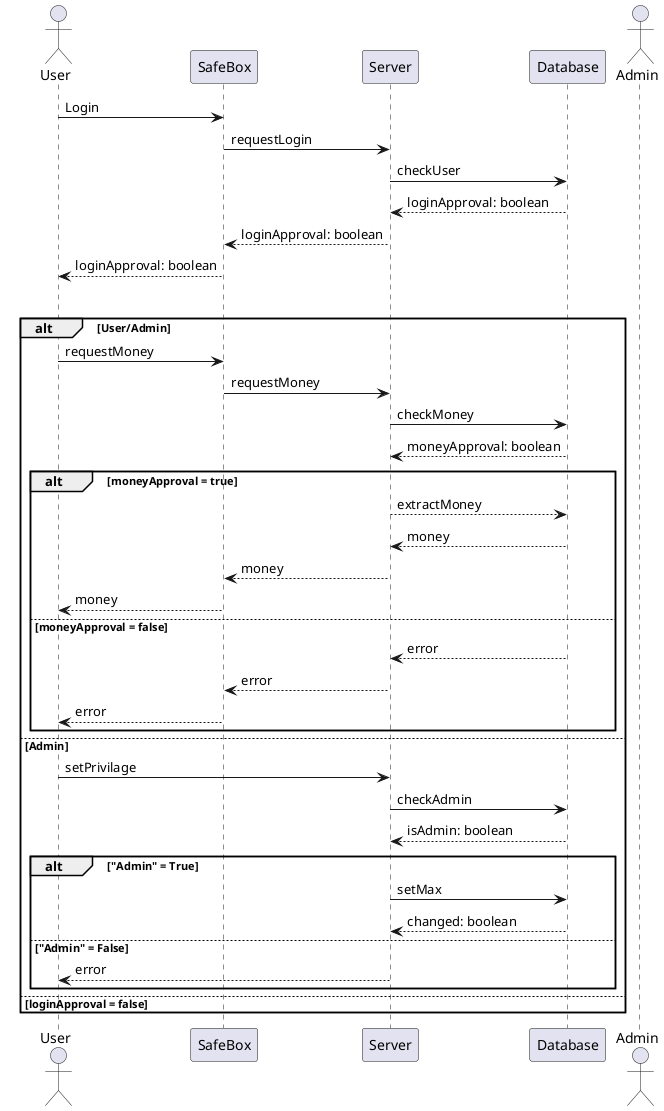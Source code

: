 @startuml
actor User
participant "SafeBox"
participant "Server"
participant "Database"
actor "Admin" as A
User -> SafeBox: Login
"SafeBox" -> "Server": requestLogin
"Server" -> "Database": checkUser
"Database" --> "Server": loginApproval: boolean
"Server" --> "SafeBox": loginApproval: boolean
SafeBox --> User: loginApproval: boolean
alt loginApproval = true
alt User/Admin
User -> SafeBox: requestMoney
SafeBox -> Server: requestMoney
Server -> Database: checkMoney
Database --> Server: moneyApproval: boolean
alt moneyApproval = true
Server --> "Database": extractMoney
Database --> Server: money
Server --> SafeBox: money
SafeBox --> User: money
else moneyApproval = false
"Database" --> "Server": error
"Server" --> "SafeBox": error
SafeBox --> User: error
end
else Admin
User -> Server: setPrivilage
Server -> "Database": checkAdmin
"Database" --> Server: isAdmin: boolean
alt "Admin" = True
"Server" -> "Database": setMax
"Database" --> Server: changed: boolean
else "Admin" = False
"Server"--> "User": error
end
else loginApproval = false
end
@enduml
